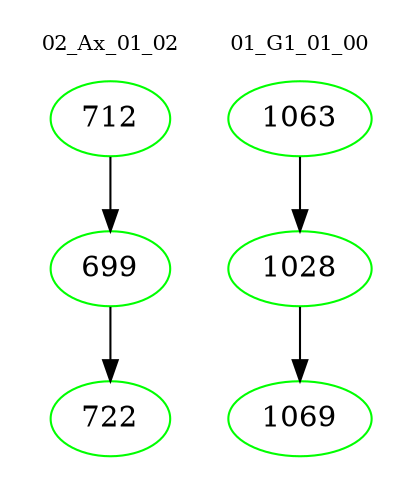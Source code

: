 digraph{
subgraph cluster_0 {
color = white
label = "02_Ax_01_02";
fontsize=10;
T0_712 [label="712", color="green"]
T0_712 -> T0_699 [color="black"]
T0_699 [label="699", color="green"]
T0_699 -> T0_722 [color="black"]
T0_722 [label="722", color="green"]
}
subgraph cluster_1 {
color = white
label = "01_G1_01_00";
fontsize=10;
T1_1063 [label="1063", color="green"]
T1_1063 -> T1_1028 [color="black"]
T1_1028 [label="1028", color="green"]
T1_1028 -> T1_1069 [color="black"]
T1_1069 [label="1069", color="green"]
}
}
